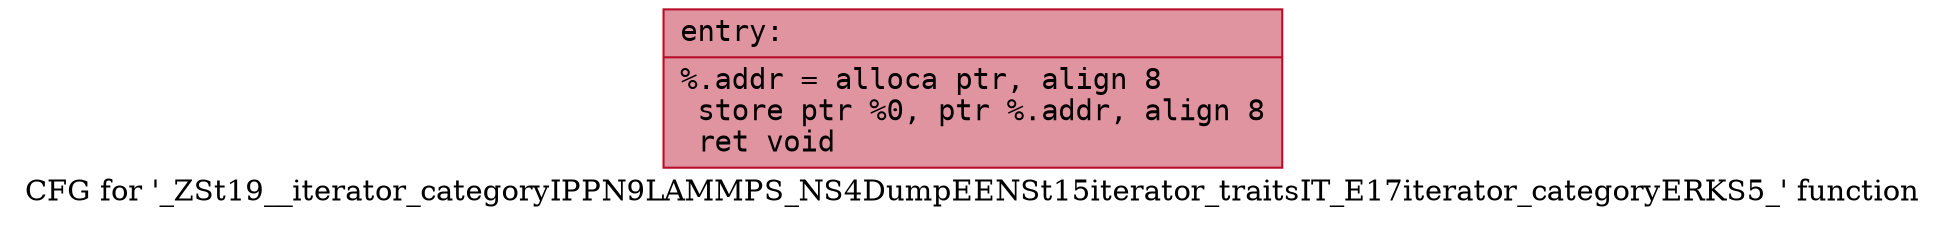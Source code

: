 digraph "CFG for '_ZSt19__iterator_categoryIPPN9LAMMPS_NS4DumpEENSt15iterator_traitsIT_E17iterator_categoryERKS5_' function" {
	label="CFG for '_ZSt19__iterator_categoryIPPN9LAMMPS_NS4DumpEENSt15iterator_traitsIT_E17iterator_categoryERKS5_' function";

	Node0x559d9a389540 [shape=record,color="#b70d28ff", style=filled, fillcolor="#b70d2870" fontname="Courier",label="{entry:\l|  %.addr = alloca ptr, align 8\l  store ptr %0, ptr %.addr, align 8\l  ret void\l}"];
}
